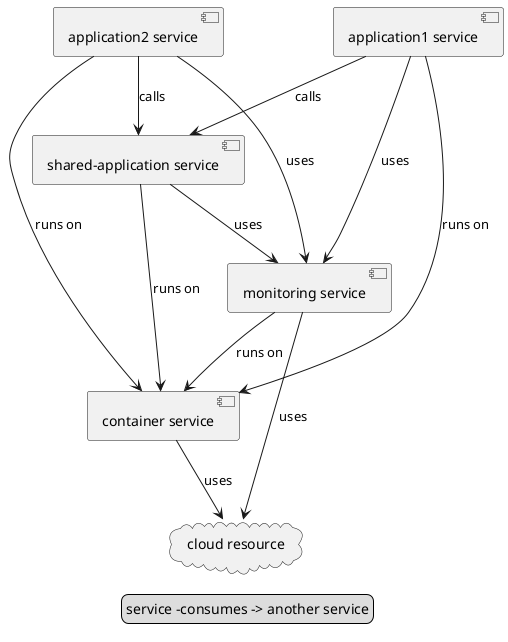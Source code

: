 @startuml

cloud CloudResource as "cloud resource"

[application1 service] -down-> [shared-application service]: calls
[application1 service] -down-> [container service]: runs on
[application1 service] -down-> [monitoring service]: uses

[application2 service] -down-> [shared-application service]: calls
[application2 service] -down-> [container service]: runs on
[application2 service] -down-> [monitoring service]: uses

[shared-application service] -down-> [container service]: runs on
[shared-application service] -down-> [monitoring service]: uses

[monitoring service] -down-> [container service]: runs on
[monitoring service] -down-> CloudResource: uses

[container service] -down-> CloudResource: uses

legend
service -consumes -> another service
end legend

@enduml
